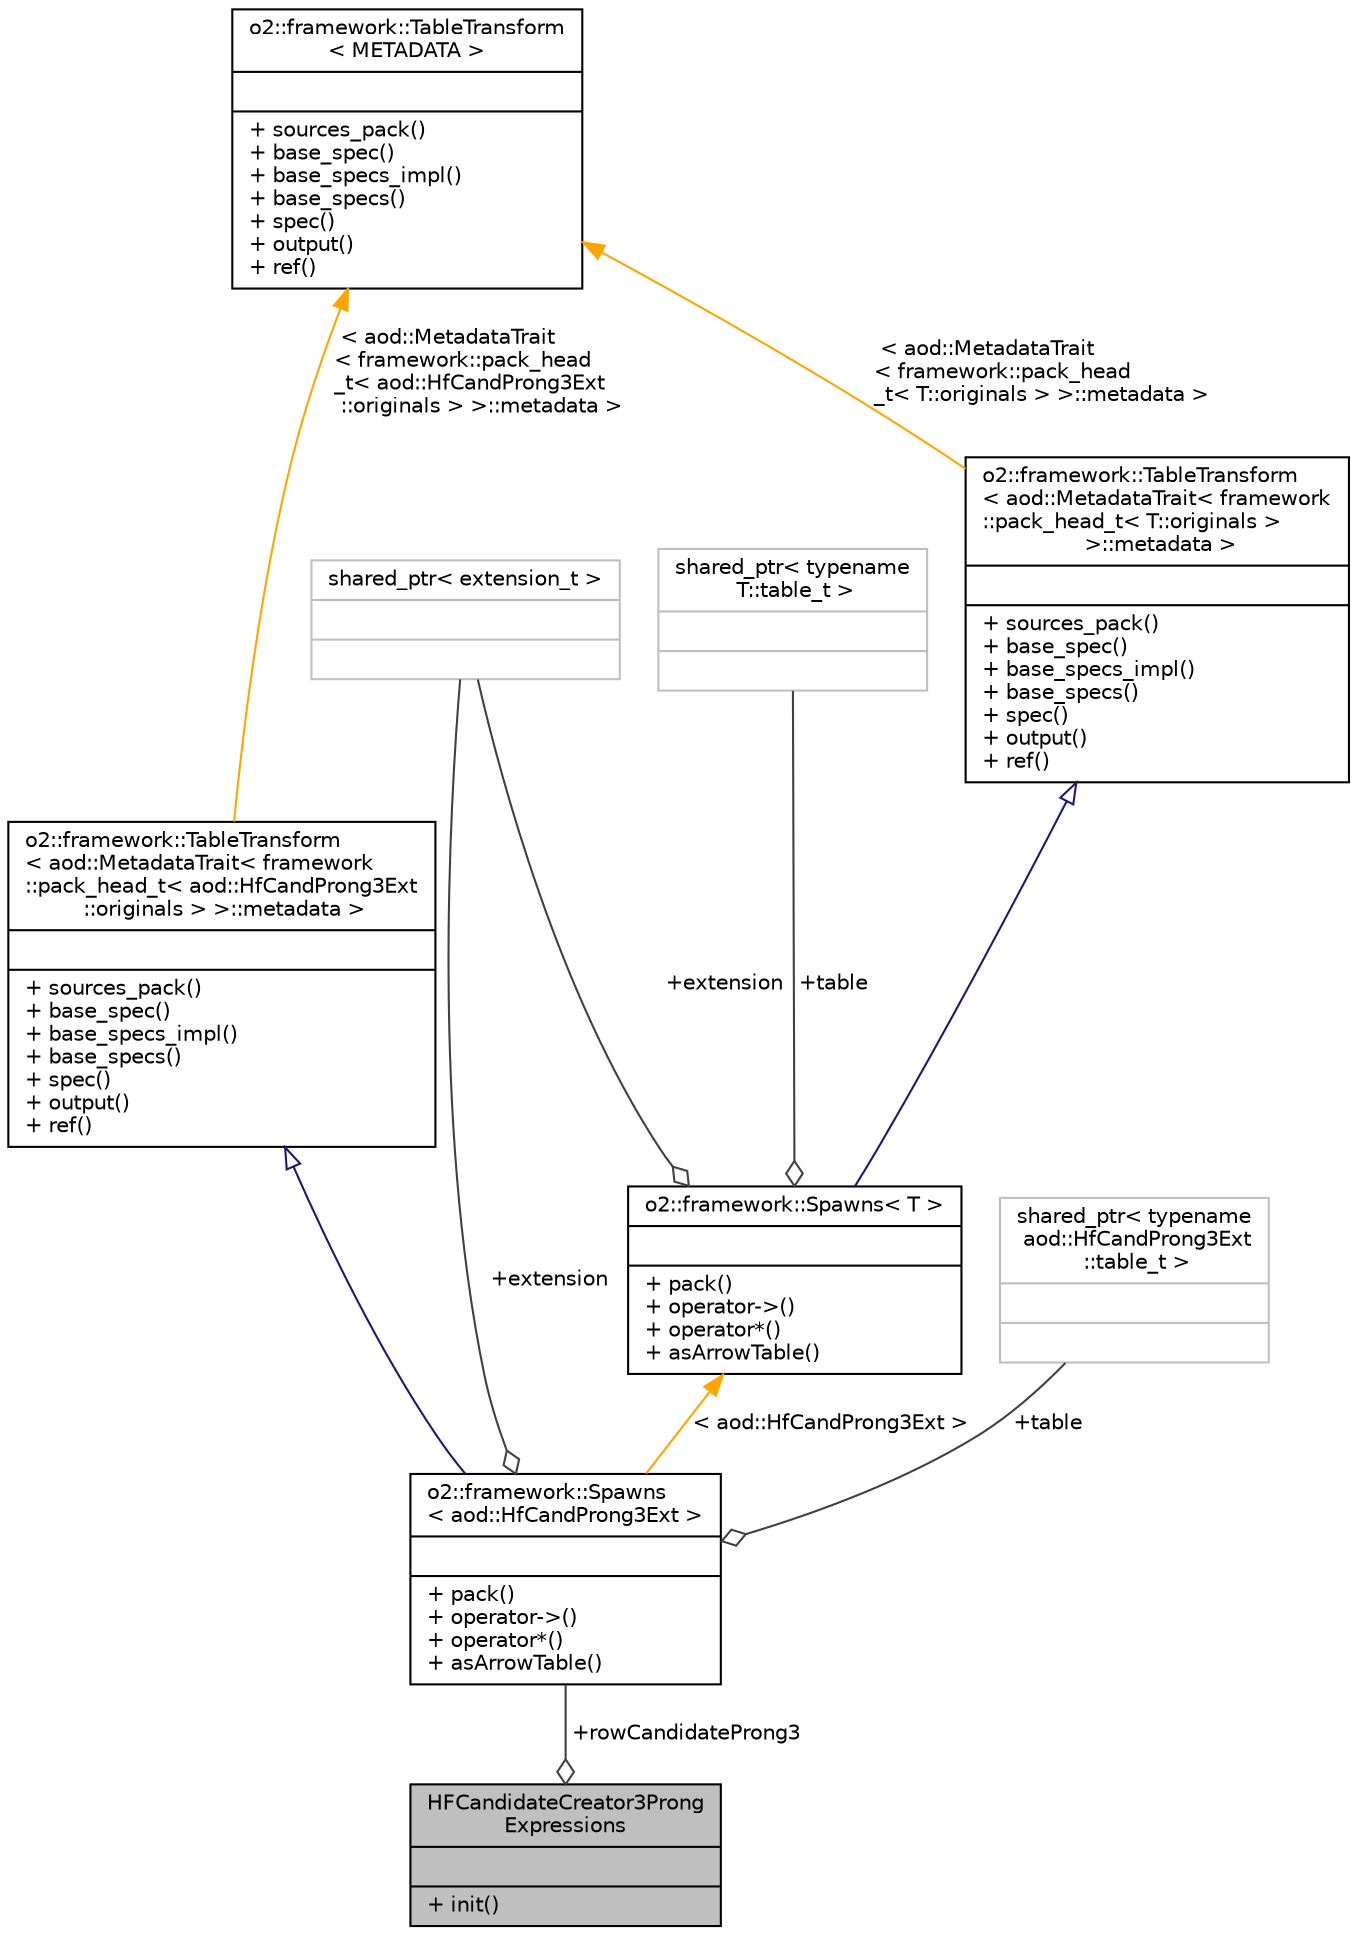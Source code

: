 digraph "HFCandidateCreator3ProngExpressions"
{
 // INTERACTIVE_SVG=YES
  bgcolor="transparent";
  edge [fontname="Helvetica",fontsize="10",labelfontname="Helvetica",labelfontsize="10"];
  node [fontname="Helvetica",fontsize="10",shape=record];
  Node1 [label="{HFCandidateCreator3Prong\lExpressions\n||+ init()\l}",height=0.2,width=0.4,color="black", fillcolor="grey75", style="filled", fontcolor="black"];
  Node2 -> Node1 [color="grey25",fontsize="10",style="solid",label=" +rowCandidateProng3" ,arrowhead="odiamond",fontname="Helvetica"];
  Node2 [label="{o2::framework::Spawns\l\< aod::HfCandProng3Ext \>\n||+ pack()\l+ operator-\>()\l+ operator*()\l+ asArrowTable()\l}",height=0.2,width=0.4,color="black",URL="$d7/d15/structo2_1_1framework_1_1Spawns.html"];
  Node3 -> Node2 [dir="back",color="midnightblue",fontsize="10",style="solid",arrowtail="onormal",fontname="Helvetica"];
  Node3 [label="{o2::framework::TableTransform\l\< aod::MetadataTrait\< framework\l::pack_head_t\< aod::HfCandProng3Ext\l ::originals \> \>::metadata \>\n||+ sources_pack()\l+ base_spec()\l+ base_specs_impl()\l+ base_specs()\l+ spec()\l+ output()\l+ ref()\l}",height=0.2,width=0.4,color="black",URL="$d6/dec/structo2_1_1framework_1_1TableTransform.html"];
  Node4 -> Node3 [dir="back",color="orange",fontsize="10",style="solid",label=" \< aod::MetadataTrait\l\< framework::pack_head\l_t\< aod::HfCandProng3Ext\l ::originals \> \>::metadata \>" ,fontname="Helvetica"];
  Node4 [label="{o2::framework::TableTransform\l\< METADATA \>\n||+ sources_pack()\l+ base_spec()\l+ base_specs_impl()\l+ base_specs()\l+ spec()\l+ output()\l+ ref()\l}",height=0.2,width=0.4,color="black",URL="$d6/dec/structo2_1_1framework_1_1TableTransform.html",tooltip="Helper template for table transformations. "];
  Node5 -> Node2 [color="grey25",fontsize="10",style="solid",label=" +table" ,arrowhead="odiamond",fontname="Helvetica"];
  Node5 [label="{shared_ptr\< typename\l aod::HfCandProng3Ext\l ::table_t \>\n||}",height=0.2,width=0.4,color="grey75"];
  Node6 -> Node2 [color="grey25",fontsize="10",style="solid",label=" +extension" ,arrowhead="odiamond",fontname="Helvetica"];
  Node6 [label="{shared_ptr\< extension_t \>\n||}",height=0.2,width=0.4,color="grey75"];
  Node7 -> Node2 [dir="back",color="orange",fontsize="10",style="solid",label=" \< aod::HfCandProng3Ext \>" ,fontname="Helvetica"];
  Node7 [label="{o2::framework::Spawns\< T \>\n||+ pack()\l+ operator-\>()\l+ operator*()\l+ asArrowTable()\l}",height=0.2,width=0.4,color="black",URL="$d7/d15/structo2_1_1framework_1_1Spawns.html"];
  Node8 -> Node7 [dir="back",color="midnightblue",fontsize="10",style="solid",arrowtail="onormal",fontname="Helvetica"];
  Node8 [label="{o2::framework::TableTransform\l\< aod::MetadataTrait\< framework\l::pack_head_t\< T::originals \>\l \>::metadata \>\n||+ sources_pack()\l+ base_spec()\l+ base_specs_impl()\l+ base_specs()\l+ spec()\l+ output()\l+ ref()\l}",height=0.2,width=0.4,color="black",URL="$d6/dec/structo2_1_1framework_1_1TableTransform.html"];
  Node4 -> Node8 [dir="back",color="orange",fontsize="10",style="solid",label=" \< aod::MetadataTrait\l\< framework::pack_head\l_t\< T::originals \> \>::metadata \>" ,fontname="Helvetica"];
  Node9 -> Node7 [color="grey25",fontsize="10",style="solid",label=" +table" ,arrowhead="odiamond",fontname="Helvetica"];
  Node9 [label="{shared_ptr\< typename\l T::table_t \>\n||}",height=0.2,width=0.4,color="grey75"];
  Node6 -> Node7 [color="grey25",fontsize="10",style="solid",label=" +extension" ,arrowhead="odiamond",fontname="Helvetica"];
}
